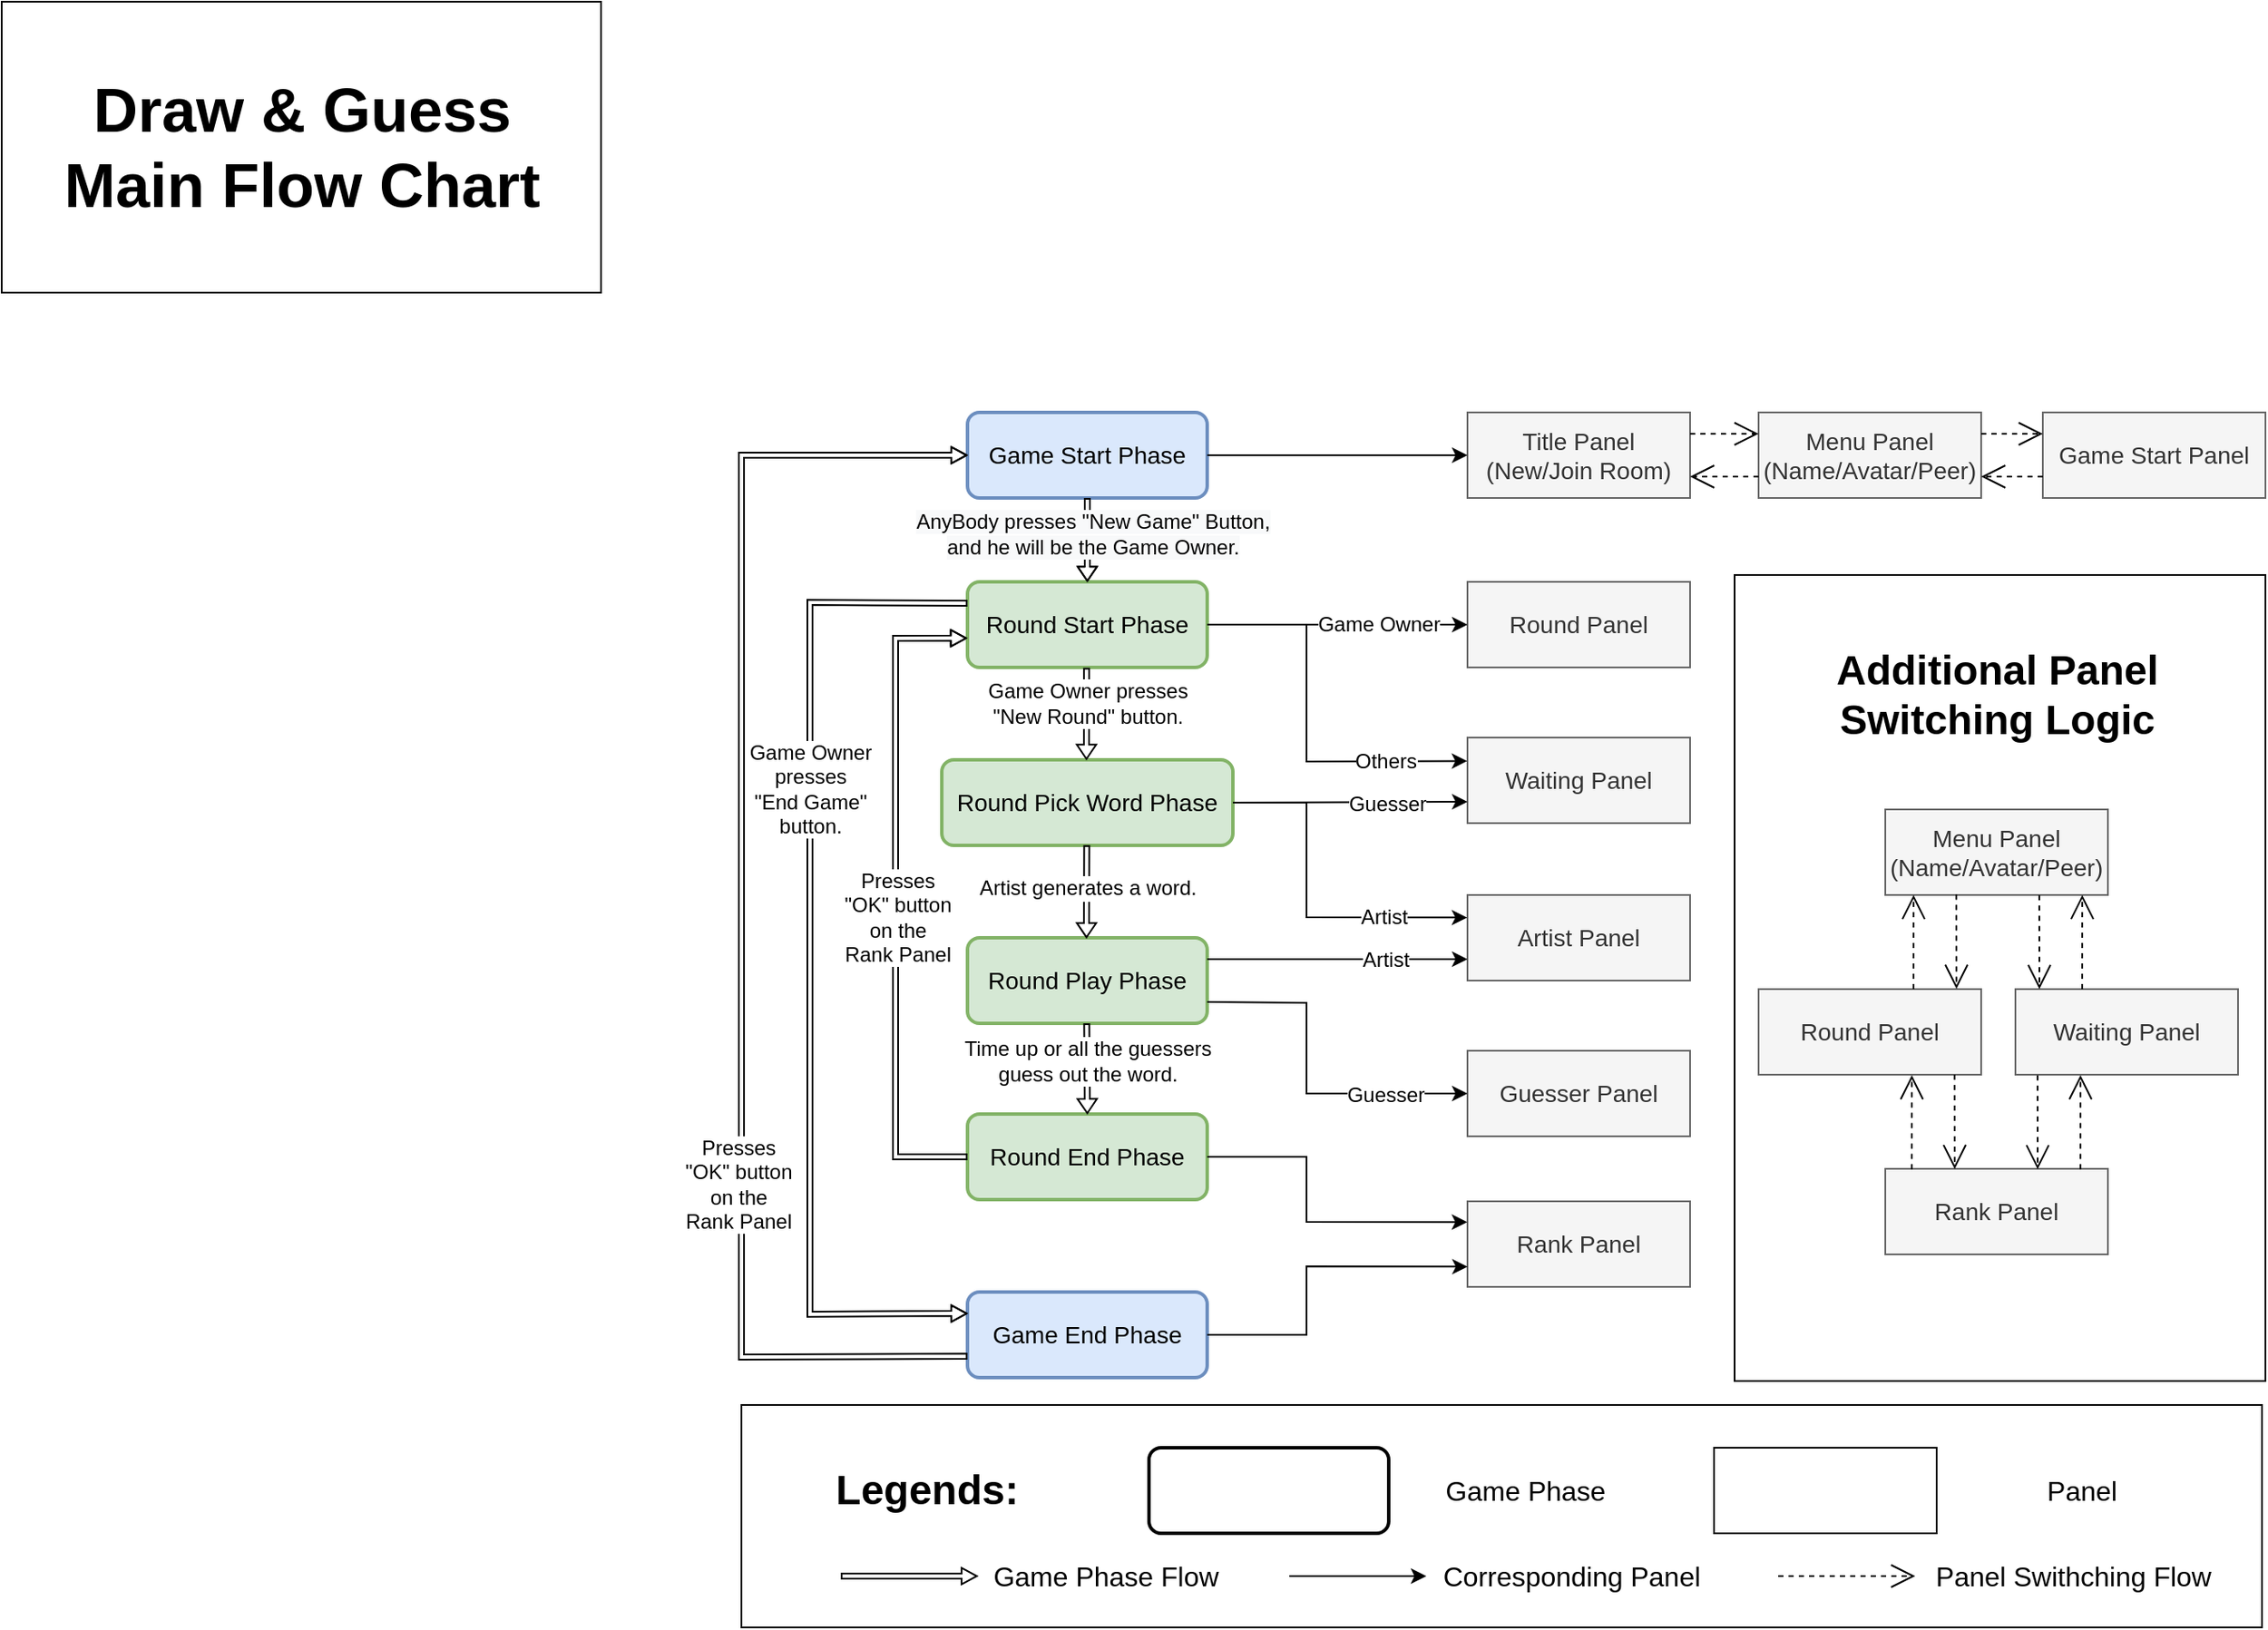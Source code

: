 <mxfile version="18.0.1" type="device"><diagram id="iVak9pPkNGJLrJ9IG5I5" name="第 1 页"><mxGraphModel dx="1275" dy="1027" grid="1" gridSize="10" guides="1" tooltips="1" connect="1" arrows="1" fold="1" page="1" pageScale="1" pageWidth="1654" pageHeight="2336" math="0" shadow="0"><root><mxCell id="0"/><mxCell id="1" parent="0"/><mxCell id="a_jl4xR-fUBeWABdA4ow-122" value="" style="group" vertex="1" connectable="0" parent="1"><mxGeometry x="462" y="380" width="890" height="566" as="geometry"/></mxCell><mxCell id="a_jl4xR-fUBeWABdA4ow-2" value="&lt;font style=&quot;font-size: 14px;&quot;&gt;Game Start Phase&lt;/font&gt;" style="rounded=1;whiteSpace=wrap;html=1;absoluteArcSize=1;arcSize=14;strokeWidth=2;fillColor=#dae8fc;strokeColor=#6c8ebf;" vertex="1" parent="a_jl4xR-fUBeWABdA4ow-122"><mxGeometry x="132" width="140" height="50" as="geometry"/></mxCell><mxCell id="a_jl4xR-fUBeWABdA4ow-5" value="Title Panel&lt;br style=&quot;font-size: 14px;&quot;&gt;(New/Join Room)" style="rounded=0;whiteSpace=wrap;html=1;fontSize=14;fillColor=#f5f5f5;strokeColor=#666666;fontColor=#333333;" vertex="1" parent="a_jl4xR-fUBeWABdA4ow-122"><mxGeometry x="424" width="130" height="50" as="geometry"/></mxCell><mxCell id="a_jl4xR-fUBeWABdA4ow-10" value="Menu Panel&lt;br style=&quot;font-size: 14px;&quot;&gt;(Name/Avatar/Peer)" style="rounded=0;whiteSpace=wrap;html=1;fontSize=14;fillColor=#f5f5f5;fontColor=#333333;strokeColor=#666666;" vertex="1" parent="a_jl4xR-fUBeWABdA4ow-122"><mxGeometry x="594" width="130" height="50" as="geometry"/></mxCell><mxCell id="a_jl4xR-fUBeWABdA4ow-11" value="Game Start Panel" style="rounded=0;whiteSpace=wrap;html=1;fontSize=14;fillColor=#f5f5f5;fontColor=#333333;strokeColor=#666666;" vertex="1" parent="a_jl4xR-fUBeWABdA4ow-122"><mxGeometry x="760" width="130" height="50" as="geometry"/></mxCell><mxCell id="a_jl4xR-fUBeWABdA4ow-20" value="" style="endArrow=open;endSize=12;dashed=1;html=1;rounded=0;elbow=vertical;exitX=1;exitY=0.25;exitDx=0;exitDy=0;entryX=0;entryY=0.25;entryDx=0;entryDy=0;fontSize=14;" edge="1" parent="a_jl4xR-fUBeWABdA4ow-122" source="a_jl4xR-fUBeWABdA4ow-5" target="a_jl4xR-fUBeWABdA4ow-10"><mxGeometry x="0.25" y="-30" width="160" relative="1" as="geometry"><mxPoint x="604" y="50" as="sourcePoint"/><mxPoint x="764" y="50" as="targetPoint"/><mxPoint as="offset"/></mxGeometry></mxCell><mxCell id="a_jl4xR-fUBeWABdA4ow-21" value="" style="endArrow=open;endSize=12;dashed=1;html=1;rounded=0;elbow=vertical;exitX=0;exitY=0.75;exitDx=0;exitDy=0;entryX=1;entryY=0.75;entryDx=0;entryDy=0;fontSize=14;" edge="1" parent="a_jl4xR-fUBeWABdA4ow-122" source="a_jl4xR-fUBeWABdA4ow-10" target="a_jl4xR-fUBeWABdA4ow-5"><mxGeometry x="0.25" y="-30" width="160" relative="1" as="geometry"><mxPoint x="544" y="-40" as="sourcePoint"/><mxPoint x="574" y="-20" as="targetPoint"/><mxPoint as="offset"/></mxGeometry></mxCell><mxCell id="a_jl4xR-fUBeWABdA4ow-22" value="" style="endArrow=open;endSize=12;dashed=1;html=1;rounded=0;elbow=vertical;exitX=1;exitY=0.25;exitDx=0;exitDy=0;entryX=0;entryY=0.25;entryDx=0;entryDy=0;fontSize=14;" edge="1" parent="a_jl4xR-fUBeWABdA4ow-122" source="a_jl4xR-fUBeWABdA4ow-10" target="a_jl4xR-fUBeWABdA4ow-11"><mxGeometry x="0.25" y="-30" width="160" relative="1" as="geometry"><mxPoint x="496.5" y="-30" as="sourcePoint"/><mxPoint x="496.5" y="10" as="targetPoint"/><mxPoint as="offset"/></mxGeometry></mxCell><mxCell id="a_jl4xR-fUBeWABdA4ow-23" value="&lt;font style=&quot;font-size: 14px;&quot;&gt;Round Start Phase&lt;/font&gt;" style="rounded=1;whiteSpace=wrap;html=1;absoluteArcSize=1;arcSize=14;strokeWidth=2;fillColor=#d5e8d4;strokeColor=#82b366;" vertex="1" parent="a_jl4xR-fUBeWABdA4ow-122"><mxGeometry x="132" y="99" width="140" height="50" as="geometry"/></mxCell><mxCell id="a_jl4xR-fUBeWABdA4ow-28" value="&lt;span style=&quot;font-size: 14px;&quot;&gt;Round Pick Word Phase&lt;/span&gt;" style="rounded=1;whiteSpace=wrap;html=1;absoluteArcSize=1;arcSize=14;strokeWidth=2;fillColor=#d5e8d4;strokeColor=#82b366;" vertex="1" parent="a_jl4xR-fUBeWABdA4ow-122"><mxGeometry x="117.01" y="203" width="170" height="50" as="geometry"/></mxCell><mxCell id="a_jl4xR-fUBeWABdA4ow-31" value="&lt;font style=&quot;font-size: 14px;&quot;&gt;Round Play Phase&lt;/font&gt;" style="rounded=1;whiteSpace=wrap;html=1;absoluteArcSize=1;arcSize=14;strokeWidth=2;fillColor=#d5e8d4;strokeColor=#82b366;" vertex="1" parent="a_jl4xR-fUBeWABdA4ow-122"><mxGeometry x="131.99" y="307" width="140" height="50" as="geometry"/></mxCell><mxCell id="a_jl4xR-fUBeWABdA4ow-33" value="&lt;font style=&quot;font-size: 14px;&quot;&gt;Round End Phase&lt;/font&gt;" style="rounded=1;whiteSpace=wrap;html=1;absoluteArcSize=1;arcSize=14;strokeWidth=2;fillColor=#d5e8d4;strokeColor=#82b366;" vertex="1" parent="a_jl4xR-fUBeWABdA4ow-122"><mxGeometry x="132.01" y="410" width="140" height="50" as="geometry"/></mxCell><mxCell id="a_jl4xR-fUBeWABdA4ow-41" value="&lt;font style=&quot;font-size: 14px;&quot;&gt;Game End Phase&lt;/font&gt;" style="rounded=1;whiteSpace=wrap;html=1;absoluteArcSize=1;arcSize=14;strokeWidth=2;fillColor=#dae8fc;strokeColor=#6c8ebf;" vertex="1" parent="a_jl4xR-fUBeWABdA4ow-122"><mxGeometry x="131.99" y="514" width="140" height="50" as="geometry"/></mxCell><mxCell id="a_jl4xR-fUBeWABdA4ow-44" value="" style="endArrow=none;html=1;rounded=0;fontSize=14;elbow=vertical;shape=flexArrow;entryX=0;entryY=0.5;entryDx=0;entryDy=0;startArrow=block;fillColor=none;strokeWidth=1;startWidth=5.66;startSize=2.642;width=3;exitX=0.005;exitY=0.796;exitDx=0;exitDy=0;endSize=6;exitPerimeter=0;" edge="1" parent="a_jl4xR-fUBeWABdA4ow-122" target="a_jl4xR-fUBeWABdA4ow-33"><mxGeometry width="50" height="50" relative="1" as="geometry"><mxPoint x="131.68" y="131.9" as="sourcePoint"/><mxPoint x="131.99" y="426.1" as="targetPoint"/><Array as="points"><mxPoint x="90" y="132"/><mxPoint x="90" y="435"/></Array></mxGeometry></mxCell><mxCell id="a_jl4xR-fUBeWABdA4ow-119" value="&lt;font style=&quot;font-size: 12px;&quot;&gt;Presses &lt;br&gt;&quot;OK&quot; button&lt;br&gt;on the &lt;br&gt;Rank Panel&lt;/font&gt;" style="edgeLabel;html=1;align=center;verticalAlign=middle;resizable=0;points=[];fontSize=10;" vertex="1" connectable="0" parent="a_jl4xR-fUBeWABdA4ow-44"><mxGeometry x="0.836" relative="1" as="geometry"><mxPoint x="-10" y="-140" as="offset"/></mxGeometry></mxCell><mxCell id="a_jl4xR-fUBeWABdA4ow-49" value="" style="endArrow=none;html=1;rounded=0;fontSize=14;elbow=vertical;shape=flexArrow;entryX=0;entryY=0.25;entryDx=0;entryDy=0;startArrow=block;fillColor=none;strokeWidth=1;startWidth=5.66;startSize=2.642;width=3;exitX=0;exitY=0.25;exitDx=0;exitDy=0;endSize=6;" edge="1" parent="a_jl4xR-fUBeWABdA4ow-122" source="a_jl4xR-fUBeWABdA4ow-41" target="a_jl4xR-fUBeWABdA4ow-23"><mxGeometry width="50" height="50" relative="1" as="geometry"><mxPoint x="72.7" y="141.9" as="sourcePoint"/><mxPoint x="73.03" y="445.0" as="targetPoint"/><Array as="points"><mxPoint x="40" y="527"/><mxPoint x="40" y="111"/></Array></mxGeometry></mxCell><mxCell id="a_jl4xR-fUBeWABdA4ow-120" value="&lt;font style=&quot;font-size: 12px;&quot;&gt;Game Owner &lt;br&gt;presses&lt;br&gt;&quot;End Game&quot; &lt;br&gt;button.&lt;/font&gt;" style="edgeLabel;html=1;align=center;verticalAlign=middle;resizable=0;points=[];fontSize=10;" vertex="1" connectable="0" parent="a_jl4xR-fUBeWABdA4ow-49"><mxGeometry x="0.24" y="-1" relative="1" as="geometry"><mxPoint x="-1" y="-27" as="offset"/></mxGeometry></mxCell><mxCell id="a_jl4xR-fUBeWABdA4ow-51" value="" style="endArrow=none;html=1;rounded=0;fontSize=14;elbow=vertical;shape=flexArrow;entryX=0;entryY=0.75;entryDx=0;entryDy=0;startArrow=block;fillColor=none;strokeWidth=1;startWidth=5.66;startSize=2.642;width=3;exitX=0;exitY=0.5;exitDx=0;exitDy=0;endSize=6;" edge="1" parent="a_jl4xR-fUBeWABdA4ow-122" source="a_jl4xR-fUBeWABdA4ow-2" target="a_jl4xR-fUBeWABdA4ow-41"><mxGeometry width="50" height="50" relative="1" as="geometry"><mxPoint x="82.7" y="240.0" as="sourcePoint"/><mxPoint x="83.03" y="543.1" as="targetPoint"/><Array as="points"><mxPoint y="25"/><mxPoint y="552"/></Array></mxGeometry></mxCell><mxCell id="a_jl4xR-fUBeWABdA4ow-121" value="&lt;font style=&quot;font-size: 12px;&quot;&gt;Presses&lt;br&gt;&quot;OK&quot; button&lt;br&gt;on the&lt;br&gt;Rank Panel&lt;/font&gt;" style="edgeLabel;html=1;align=center;verticalAlign=middle;resizable=0;points=[];fontSize=10;" vertex="1" connectable="0" parent="a_jl4xR-fUBeWABdA4ow-51"><mxGeometry x="0.411" y="-2" relative="1" as="geometry"><mxPoint as="offset"/></mxGeometry></mxCell><mxCell id="a_jl4xR-fUBeWABdA4ow-55" style="edgeStyle=elbowEdgeStyle;shape=flexArrow;rounded=0;orthogonalLoop=1;jettySize=auto;elbow=horizontal;html=1;entryX=0.497;entryY=0;entryDx=0;entryDy=0;fontSize=14;startArrow=none;endArrow=block;endSize=2.45;targetPerimeterSpacing=11;strokeWidth=1;fillColor=none;startFill=0;gradientColor=#ffffff;endWidth=7.328;width=3;entryPerimeter=0;exitX=0.497;exitY=1.004;exitDx=0;exitDy=0;exitPerimeter=0;" edge="1" parent="a_jl4xR-fUBeWABdA4ow-122" source="a_jl4xR-fUBeWABdA4ow-23" target="a_jl4xR-fUBeWABdA4ow-28"><mxGeometry relative="1" as="geometry"><mxPoint x="201.65" y="149" as="sourcePoint"/><mxPoint x="201.65" y="198" as="targetPoint"/></mxGeometry></mxCell><mxCell id="a_jl4xR-fUBeWABdA4ow-115" value="&lt;font style=&quot;font-size: 12px;&quot;&gt;Game Owner presses&lt;br&gt;&quot;New Round&quot; button.&lt;/font&gt;" style="edgeLabel;html=1;align=center;verticalAlign=middle;resizable=0;points=[];fontSize=10;" vertex="1" connectable="0" parent="a_jl4xR-fUBeWABdA4ow-55"><mxGeometry x="-0.213" y="2" relative="1" as="geometry"><mxPoint x="-2" as="offset"/></mxGeometry></mxCell><mxCell id="a_jl4xR-fUBeWABdA4ow-56" style="edgeStyle=elbowEdgeStyle;shape=flexArrow;rounded=0;orthogonalLoop=1;jettySize=auto;elbow=horizontal;html=1;entryX=0.496;entryY=0.004;entryDx=0;entryDy=0;fontSize=14;startArrow=none;endArrow=block;endSize=2.45;targetPerimeterSpacing=11;strokeWidth=1;fillColor=none;startFill=0;gradientColor=#ffffff;endWidth=7.328;width=3;entryPerimeter=0;exitX=0.498;exitY=0.997;exitDx=0;exitDy=0;exitPerimeter=0;" edge="1" parent="a_jl4xR-fUBeWABdA4ow-122" source="a_jl4xR-fUBeWABdA4ow-28" target="a_jl4xR-fUBeWABdA4ow-31"><mxGeometry relative="1" as="geometry"><mxPoint x="201.65" y="253.0" as="sourcePoint"/><mxPoint x="201.65" y="302.0" as="targetPoint"/></mxGeometry></mxCell><mxCell id="a_jl4xR-fUBeWABdA4ow-116" value="&lt;font style=&quot;font-size: 12px;&quot;&gt;Artist generates a word.&lt;/font&gt;" style="edgeLabel;html=1;align=center;verticalAlign=middle;resizable=0;points=[];fontSize=10;" vertex="1" connectable="0" parent="a_jl4xR-fUBeWABdA4ow-56"><mxGeometry x="-0.314" y="-1" relative="1" as="geometry"><mxPoint x="1" y="7" as="offset"/></mxGeometry></mxCell><mxCell id="a_jl4xR-fUBeWABdA4ow-57" style="edgeStyle=elbowEdgeStyle;shape=flexArrow;rounded=0;orthogonalLoop=1;jettySize=auto;elbow=horizontal;html=1;entryX=0.5;entryY=0;entryDx=0;entryDy=0;fontSize=14;startArrow=none;endArrow=block;endSize=2.45;targetPerimeterSpacing=11;strokeWidth=1;fillColor=none;startFill=0;gradientColor=#ffffff;endWidth=7.328;width=3;" edge="1" parent="a_jl4xR-fUBeWABdA4ow-122" target="a_jl4xR-fUBeWABdA4ow-33"><mxGeometry relative="1" as="geometry"><mxPoint x="201.66" y="357.0" as="sourcePoint"/><mxPoint x="201.66" y="406.0" as="targetPoint"/></mxGeometry></mxCell><mxCell id="a_jl4xR-fUBeWABdA4ow-117" value="&lt;font style=&quot;font-size: 12px;&quot;&gt;Time up or all the guessers&lt;br&gt;guess out the word.&lt;/font&gt;" style="edgeLabel;html=1;align=center;verticalAlign=middle;resizable=0;points=[];fontSize=10;" vertex="1" connectable="0" parent="a_jl4xR-fUBeWABdA4ow-57"><mxGeometry x="0.002" y="2" relative="1" as="geometry"><mxPoint x="-2" y="-4" as="offset"/></mxGeometry></mxCell><mxCell id="a_jl4xR-fUBeWABdA4ow-60" value="Round Panel" style="rounded=0;whiteSpace=wrap;html=1;fontSize=14;fillColor=#f5f5f5;strokeColor=#666666;fontColor=#333333;" vertex="1" parent="a_jl4xR-fUBeWABdA4ow-122"><mxGeometry x="424" y="99.0" width="130" height="50" as="geometry"/></mxCell><mxCell id="a_jl4xR-fUBeWABdA4ow-63" value="Artist Panel" style="rounded=0;whiteSpace=wrap;html=1;fontSize=14;fillColor=#f5f5f5;strokeColor=#666666;fontColor=#333333;" vertex="1" parent="a_jl4xR-fUBeWABdA4ow-122"><mxGeometry x="424" y="282" width="130" height="50" as="geometry"/></mxCell><mxCell id="a_jl4xR-fUBeWABdA4ow-64" value="Guesser Panel" style="rounded=0;whiteSpace=wrap;html=1;fontSize=14;fillColor=#f5f5f5;fontColor=#333333;strokeColor=#666666;" vertex="1" parent="a_jl4xR-fUBeWABdA4ow-122"><mxGeometry x="424" y="373" width="130" height="50" as="geometry"/></mxCell><mxCell id="a_jl4xR-fUBeWABdA4ow-65" value="Rank Panel" style="rounded=0;whiteSpace=wrap;html=1;fontSize=14;fillColor=#f5f5f5;fontColor=#333333;strokeColor=#666666;" vertex="1" parent="a_jl4xR-fUBeWABdA4ow-122"><mxGeometry x="424" y="461" width="130" height="50" as="geometry"/></mxCell><mxCell id="a_jl4xR-fUBeWABdA4ow-68" value="" style="endArrow=classic;html=1;rounded=0;fontSize=14;targetPerimeterSpacing=11;strokeWidth=1;fillColor=none;gradientColor=#ffffff;elbow=vertical;exitX=1;exitY=0.5;exitDx=0;exitDy=0;entryX=0;entryY=0.5;entryDx=0;entryDy=0;" edge="1" parent="a_jl4xR-fUBeWABdA4ow-122" source="a_jl4xR-fUBeWABdA4ow-2" target="a_jl4xR-fUBeWABdA4ow-5"><mxGeometry width="50" height="50" relative="1" as="geometry"><mxPoint x="290" y="195" as="sourcePoint"/><mxPoint x="400" y="25" as="targetPoint"/></mxGeometry></mxCell><mxCell id="a_jl4xR-fUBeWABdA4ow-72" value="Waiting Panel" style="rounded=0;whiteSpace=wrap;html=1;fontSize=14;fillColor=#f5f5f5;strokeColor=#666666;fontColor=#333333;" vertex="1" parent="a_jl4xR-fUBeWABdA4ow-122"><mxGeometry x="424" y="190.0" width="130" height="50" as="geometry"/></mxCell><mxCell id="a_jl4xR-fUBeWABdA4ow-76" value="" style="endArrow=classic;html=1;rounded=0;fontSize=14;targetPerimeterSpacing=11;strokeWidth=1;fillColor=none;gradientColor=#ffffff;elbow=vertical;entryX=0;entryY=0.5;entryDx=0;entryDy=0;exitX=1;exitY=0.5;exitDx=0;exitDy=0;" edge="1" parent="a_jl4xR-fUBeWABdA4ow-122" source="a_jl4xR-fUBeWABdA4ow-23" target="a_jl4xR-fUBeWABdA4ow-60"><mxGeometry width="50" height="50" relative="1" as="geometry"><mxPoint x="270" y="124" as="sourcePoint"/><mxPoint x="380.01" y="123.5" as="targetPoint"/></mxGeometry></mxCell><mxCell id="a_jl4xR-fUBeWABdA4ow-78" value="&lt;span style=&quot;font-size: 12px;&quot;&gt;Game Owner&lt;/span&gt;" style="edgeLabel;html=1;align=center;verticalAlign=middle;resizable=0;points=[];fontSize=14;" vertex="1" connectable="0" parent="a_jl4xR-fUBeWABdA4ow-76"><mxGeometry x="0.523" y="-1" relative="1" as="geometry"><mxPoint x="-16" y="-2" as="offset"/></mxGeometry></mxCell><mxCell id="a_jl4xR-fUBeWABdA4ow-77" value="" style="endArrow=classic;html=1;rounded=0;fontSize=14;targetPerimeterSpacing=11;strokeWidth=1;fillColor=none;gradientColor=#ffffff;elbow=vertical;exitX=1;exitY=0.5;exitDx=0;exitDy=0;entryX=-0.001;entryY=0.274;entryDx=0;entryDy=0;entryPerimeter=0;" edge="1" parent="a_jl4xR-fUBeWABdA4ow-122" source="a_jl4xR-fUBeWABdA4ow-23" target="a_jl4xR-fUBeWABdA4ow-72"><mxGeometry width="50" height="50" relative="1" as="geometry"><mxPoint x="260.01" y="133.5" as="sourcePoint"/><mxPoint x="411" y="134" as="targetPoint"/><Array as="points"><mxPoint x="330" y="124"/><mxPoint x="330" y="204"/></Array></mxGeometry></mxCell><mxCell id="a_jl4xR-fUBeWABdA4ow-79" value="Others" style="edgeLabel;html=1;align=center;verticalAlign=middle;resizable=0;points=[];fontSize=12;" vertex="1" connectable="0" parent="a_jl4xR-fUBeWABdA4ow-77"><mxGeometry x="0.565" y="1" relative="1" as="geometry"><mxPoint x="2" y="1" as="offset"/></mxGeometry></mxCell><mxCell id="a_jl4xR-fUBeWABdA4ow-80" value="" style="endArrow=classic;html=1;rounded=0;fontSize=14;targetPerimeterSpacing=11;strokeWidth=1;fillColor=none;gradientColor=#ffffff;elbow=vertical;exitX=1;exitY=0.5;exitDx=0;exitDy=0;entryX=0;entryY=0.75;entryDx=0;entryDy=0;" edge="1" parent="a_jl4xR-fUBeWABdA4ow-122" source="a_jl4xR-fUBeWABdA4ow-28" target="a_jl4xR-fUBeWABdA4ow-72"><mxGeometry width="50" height="50" relative="1" as="geometry"><mxPoint x="250.01" y="227.5" as="sourcePoint"/><mxPoint x="424" y="228" as="targetPoint"/></mxGeometry></mxCell><mxCell id="a_jl4xR-fUBeWABdA4ow-81" value="&lt;span style=&quot;font-size: 12px;&quot;&gt;Guesser&lt;/span&gt;" style="edgeLabel;html=1;align=center;verticalAlign=middle;resizable=0;points=[];fontSize=14;" vertex="1" connectable="0" parent="a_jl4xR-fUBeWABdA4ow-80"><mxGeometry x="0.523" y="-1" relative="1" as="geometry"><mxPoint x="-15" y="-1" as="offset"/></mxGeometry></mxCell><mxCell id="a_jl4xR-fUBeWABdA4ow-82" value="" style="endArrow=classic;html=1;rounded=0;fontSize=14;targetPerimeterSpacing=11;strokeWidth=1;fillColor=none;gradientColor=#ffffff;elbow=vertical;exitX=1;exitY=0.5;exitDx=0;exitDy=0;entryX=-0.001;entryY=0.264;entryDx=0;entryDy=0;entryPerimeter=0;" edge="1" parent="a_jl4xR-fUBeWABdA4ow-122" source="a_jl4xR-fUBeWABdA4ow-28" target="a_jl4xR-fUBeWABdA4ow-63"><mxGeometry width="50" height="50" relative="1" as="geometry"><mxPoint x="275.01" y="238" as="sourcePoint"/><mxPoint x="434" y="238.5" as="targetPoint"/><Array as="points"><mxPoint x="330" y="228"/><mxPoint x="330" y="295"/></Array></mxGeometry></mxCell><mxCell id="a_jl4xR-fUBeWABdA4ow-83" value="&lt;span style=&quot;font-size: 12px;&quot;&gt;Artist&lt;/span&gt;" style="edgeLabel;html=1;align=center;verticalAlign=middle;resizable=0;points=[];fontSize=14;" vertex="1" connectable="0" parent="a_jl4xR-fUBeWABdA4ow-82"><mxGeometry x="0.523" y="-1" relative="1" as="geometry"><mxPoint y="-2" as="offset"/></mxGeometry></mxCell><mxCell id="a_jl4xR-fUBeWABdA4ow-84" value="" style="endArrow=classic;html=1;rounded=0;fontSize=14;targetPerimeterSpacing=11;strokeWidth=1;fillColor=none;gradientColor=#ffffff;elbow=vertical;entryX=0;entryY=0.75;entryDx=0;entryDy=0;exitX=1;exitY=0.25;exitDx=0;exitDy=0;" edge="1" parent="a_jl4xR-fUBeWABdA4ow-122" source="a_jl4xR-fUBeWABdA4ow-31" target="a_jl4xR-fUBeWABdA4ow-63"><mxGeometry width="50" height="50" relative="1" as="geometry"><mxPoint x="250" y="325" as="sourcePoint"/><mxPoint x="408.98" y="325.5" as="targetPoint"/></mxGeometry></mxCell><mxCell id="a_jl4xR-fUBeWABdA4ow-85" value="&lt;span style=&quot;font-size: 12px;&quot;&gt;Artist&lt;/span&gt;" style="edgeLabel;html=1;align=center;verticalAlign=middle;resizable=0;points=[];fontSize=14;" vertex="1" connectable="0" parent="a_jl4xR-fUBeWABdA4ow-84"><mxGeometry x="0.523" y="-1" relative="1" as="geometry"><mxPoint x="-12" y="-2" as="offset"/></mxGeometry></mxCell><mxCell id="a_jl4xR-fUBeWABdA4ow-86" value="" style="endArrow=classic;html=1;rounded=0;fontSize=14;targetPerimeterSpacing=11;strokeWidth=1;fillColor=none;gradientColor=#ffffff;elbow=vertical;exitX=1;exitY=0.75;exitDx=0;exitDy=0;entryX=0;entryY=0.5;entryDx=0;entryDy=0;" edge="1" parent="a_jl4xR-fUBeWABdA4ow-122" source="a_jl4xR-fUBeWABdA4ow-31" target="a_jl4xR-fUBeWABdA4ow-64"><mxGeometry width="50" height="50" relative="1" as="geometry"><mxPoint x="249.99" y="342.5" as="sourcePoint"/><mxPoint x="408.98" y="410" as="targetPoint"/><Array as="points"><mxPoint x="330" y="345"/><mxPoint x="330" y="398"/></Array></mxGeometry></mxCell><mxCell id="a_jl4xR-fUBeWABdA4ow-87" value="&lt;span style=&quot;font-size: 12px;&quot;&gt;Guesser&lt;/span&gt;" style="edgeLabel;html=1;align=center;verticalAlign=middle;resizable=0;points=[];fontSize=14;" vertex="1" connectable="0" parent="a_jl4xR-fUBeWABdA4ow-86"><mxGeometry x="0.523" y="-1" relative="1" as="geometry"><mxPoint x="1" y="-1" as="offset"/></mxGeometry></mxCell><mxCell id="a_jl4xR-fUBeWABdA4ow-90" value="" style="endArrow=classic;html=1;rounded=0;fontSize=14;targetPerimeterSpacing=11;strokeWidth=1;fillColor=none;gradientColor=#ffffff;elbow=vertical;exitX=1;exitY=0.5;exitDx=0;exitDy=0;entryX=-0.001;entryY=0.243;entryDx=0;entryDy=0;entryPerimeter=0;" edge="1" parent="a_jl4xR-fUBeWABdA4ow-122" source="a_jl4xR-fUBeWABdA4ow-33" target="a_jl4xR-fUBeWABdA4ow-65"><mxGeometry width="50" height="50" relative="1" as="geometry"><mxPoint x="290" y="435" as="sourcePoint"/><mxPoint x="464.01" y="488.5" as="targetPoint"/><Array as="points"><mxPoint x="330" y="435"/><mxPoint x="330" y="473"/></Array></mxGeometry></mxCell><mxCell id="a_jl4xR-fUBeWABdA4ow-92" value="" style="endArrow=classic;html=1;rounded=0;fontSize=14;targetPerimeterSpacing=11;strokeWidth=1;fillColor=none;gradientColor=#ffffff;elbow=vertical;exitX=1;exitY=0.5;exitDx=0;exitDy=0;entryX=0.001;entryY=0.764;entryDx=0;entryDy=0;entryPerimeter=0;" edge="1" parent="a_jl4xR-fUBeWABdA4ow-122" source="a_jl4xR-fUBeWABdA4ow-41" target="a_jl4xR-fUBeWABdA4ow-65"><mxGeometry width="50" height="50" relative="1" as="geometry"><mxPoint x="270" y="545" as="sourcePoint"/><mxPoint x="443.99" y="583.5" as="targetPoint"/><Array as="points"><mxPoint x="330" y="539"/><mxPoint x="330" y="499"/></Array></mxGeometry></mxCell><mxCell id="a_jl4xR-fUBeWABdA4ow-54" style="edgeStyle=elbowEdgeStyle;shape=flexArrow;rounded=0;orthogonalLoop=1;jettySize=auto;elbow=vertical;html=1;entryX=0.5;entryY=0;entryDx=0;entryDy=0;fontSize=14;startArrow=none;endArrow=block;endSize=2.45;targetPerimeterSpacing=11;strokeWidth=1;fillColor=none;startFill=0;gradientColor=#ffffff;endWidth=7.328;width=3;" edge="1" parent="a_jl4xR-fUBeWABdA4ow-122" source="a_jl4xR-fUBeWABdA4ow-2" target="a_jl4xR-fUBeWABdA4ow-23"><mxGeometry relative="1" as="geometry"/></mxCell><mxCell id="a_jl4xR-fUBeWABdA4ow-114" value="&lt;font style=&quot;font-size: 12px;&quot;&gt;&lt;span style=&quot;background-color: rgb(248, 249, 250);&quot;&gt;AnyBody presses &quot;New Game&quot; Button,&lt;/span&gt;&lt;br style=&quot;background-color: rgb(248, 249, 250);&quot;&gt;&lt;span style=&quot;background-color: rgb(248, 249, 250);&quot;&gt;and he will be the Game Owner.&lt;/span&gt;&lt;/font&gt;" style="edgeLabel;html=1;align=center;verticalAlign=middle;resizable=0;points=[];fontSize=10;" vertex="1" connectable="0" parent="a_jl4xR-fUBeWABdA4ow-54"><mxGeometry x="-0.357" y="1" relative="1" as="geometry"><mxPoint x="2" y="5" as="offset"/></mxGeometry></mxCell><mxCell id="a_jl4xR-fUBeWABdA4ow-93" value="" style="endArrow=open;endSize=12;dashed=1;html=1;rounded=0;elbow=vertical;exitX=0;exitY=0.75;exitDx=0;exitDy=0;fontSize=14;entryX=1;entryY=0.75;entryDx=0;entryDy=0;" edge="1" parent="a_jl4xR-fUBeWABdA4ow-122" source="a_jl4xR-fUBeWABdA4ow-11" target="a_jl4xR-fUBeWABdA4ow-10"><mxGeometry x="0.25" y="-30" width="160" relative="1" as="geometry"><mxPoint x="734" y="35" as="sourcePoint"/><mxPoint x="750" y="75" as="targetPoint"/><mxPoint as="offset"/></mxGeometry></mxCell><mxCell id="a_jl4xR-fUBeWABdA4ow-113" value="" style="group" vertex="1" connectable="0" parent="a_jl4xR-fUBeWABdA4ow-122"><mxGeometry x="580" y="95" width="310" height="471" as="geometry"/></mxCell><mxCell id="a_jl4xR-fUBeWABdA4ow-106" value="" style="rounded=0;whiteSpace=wrap;html=1;labelBackgroundColor=#66B2FF;fontSize=12;fillColor=none;" vertex="1" parent="a_jl4xR-fUBeWABdA4ow-113"><mxGeometry width="310" height="471" as="geometry"/></mxCell><mxCell id="a_jl4xR-fUBeWABdA4ow-94" value="Round Panel" style="rounded=0;whiteSpace=wrap;html=1;fontSize=14;fillColor=#f5f5f5;fontColor=#333333;strokeColor=#666666;" vertex="1" parent="a_jl4xR-fUBeWABdA4ow-113"><mxGeometry x="14" y="242.0" width="130" height="50" as="geometry"/></mxCell><mxCell id="a_jl4xR-fUBeWABdA4ow-95" value="Waiting Panel" style="rounded=0;whiteSpace=wrap;html=1;fontSize=14;fillColor=#f5f5f5;fontColor=#333333;strokeColor=#666666;" vertex="1" parent="a_jl4xR-fUBeWABdA4ow-113"><mxGeometry x="164" y="242.0" width="130" height="50" as="geometry"/></mxCell><mxCell id="a_jl4xR-fUBeWABdA4ow-96" value="Menu Panel&lt;br style=&quot;font-size: 14px;&quot;&gt;(Name/Avatar/Peer)" style="rounded=0;whiteSpace=wrap;html=1;fontSize=14;fillColor=#f5f5f5;fontColor=#333333;strokeColor=#666666;" vertex="1" parent="a_jl4xR-fUBeWABdA4ow-113"><mxGeometry x="88" y="137" width="130" height="50" as="geometry"/></mxCell><mxCell id="a_jl4xR-fUBeWABdA4ow-97" value="Rank Panel" style="rounded=0;whiteSpace=wrap;html=1;fontSize=14;fillColor=#f5f5f5;fontColor=#333333;strokeColor=#666666;" vertex="1" parent="a_jl4xR-fUBeWABdA4ow-113"><mxGeometry x="88" y="347" width="130" height="50" as="geometry"/></mxCell><mxCell id="a_jl4xR-fUBeWABdA4ow-98" value="" style="endArrow=open;endSize=12;dashed=1;html=1;rounded=0;elbow=vertical;exitX=0.75;exitY=0;exitDx=0;exitDy=0;entryX=0.181;entryY=0.999;entryDx=0;entryDy=0;fontSize=14;entryPerimeter=0;" edge="1" parent="a_jl4xR-fUBeWABdA4ow-113"><mxGeometry x="0.25" y="-30" width="160" relative="1" as="geometry"><mxPoint x="104.5" y="242" as="sourcePoint"/><mxPoint x="104.53" y="186.95" as="targetPoint"/><mxPoint as="offset"/></mxGeometry></mxCell><mxCell id="a_jl4xR-fUBeWABdA4ow-99" value="" style="endArrow=open;endSize=12;dashed=1;html=1;rounded=0;elbow=vertical;exitX=0.75;exitY=0;exitDx=0;exitDy=0;entryX=0.181;entryY=0.999;entryDx=0;entryDy=0;fontSize=14;entryPerimeter=0;" edge="1" parent="a_jl4xR-fUBeWABdA4ow-113"><mxGeometry x="0.25" y="-30" width="160" relative="1" as="geometry"><mxPoint x="203.0" y="242" as="sourcePoint"/><mxPoint x="203.03" y="186.95" as="targetPoint"/><mxPoint as="offset"/></mxGeometry></mxCell><mxCell id="a_jl4xR-fUBeWABdA4ow-100" value="" style="endArrow=open;endSize=12;dashed=1;html=1;rounded=0;elbow=vertical;exitX=0.319;exitY=0.994;exitDx=0;exitDy=0;entryX=0.889;entryY=-0.003;entryDx=0;entryDy=0;fontSize=14;entryPerimeter=0;exitPerimeter=0;" edge="1" parent="a_jl4xR-fUBeWABdA4ow-113" source="a_jl4xR-fUBeWABdA4ow-96" target="a_jl4xR-fUBeWABdA4ow-94"><mxGeometry x="0.25" y="-30" width="160" relative="1" as="geometry"><mxPoint x="114.5" y="252" as="sourcePoint"/><mxPoint x="114.53" y="196.95" as="targetPoint"/><mxPoint as="offset"/></mxGeometry></mxCell><mxCell id="a_jl4xR-fUBeWABdA4ow-101" value="" style="endArrow=open;endSize=12;dashed=1;html=1;rounded=0;elbow=vertical;exitX=0.738;exitY=1.002;exitDx=0;exitDy=0;entryX=0.889;entryY=-0.003;entryDx=0;entryDy=0;fontSize=14;entryPerimeter=0;exitPerimeter=0;" edge="1" parent="a_jl4xR-fUBeWABdA4ow-113"><mxGeometry x="0.25" y="-30" width="160" relative="1" as="geometry"><mxPoint x="177.94" y="187.1" as="sourcePoint"/><mxPoint x="178.0" y="242.0" as="targetPoint"/><mxPoint as="offset"/></mxGeometry></mxCell><mxCell id="a_jl4xR-fUBeWABdA4ow-102" value="" style="endArrow=open;endSize=12;dashed=1;html=1;rounded=0;elbow=vertical;exitX=0.75;exitY=0;exitDx=0;exitDy=0;entryX=0.181;entryY=0.999;entryDx=0;entryDy=0;fontSize=14;entryPerimeter=0;" edge="1" parent="a_jl4xR-fUBeWABdA4ow-113"><mxGeometry x="0.25" y="-30" width="160" relative="1" as="geometry"><mxPoint x="103.48" y="347.3" as="sourcePoint"/><mxPoint x="103.51" y="292.25" as="targetPoint"/><mxPoint as="offset"/></mxGeometry></mxCell><mxCell id="a_jl4xR-fUBeWABdA4ow-103" value="" style="endArrow=open;endSize=12;dashed=1;html=1;rounded=0;elbow=vertical;exitX=0.75;exitY=0;exitDx=0;exitDy=0;entryX=0.181;entryY=0.999;entryDx=0;entryDy=0;fontSize=14;entryPerimeter=0;" edge="1" parent="a_jl4xR-fUBeWABdA4ow-113"><mxGeometry x="0.25" y="-30" width="160" relative="1" as="geometry"><mxPoint x="201.98" y="347.3" as="sourcePoint"/><mxPoint x="202.01" y="292.25" as="targetPoint"/><mxPoint as="offset"/></mxGeometry></mxCell><mxCell id="a_jl4xR-fUBeWABdA4ow-104" value="" style="endArrow=open;endSize=12;dashed=1;html=1;rounded=0;elbow=vertical;exitX=0.319;exitY=0.994;exitDx=0;exitDy=0;entryX=0.889;entryY=-0.003;entryDx=0;entryDy=0;fontSize=14;entryPerimeter=0;exitPerimeter=0;" edge="1" parent="a_jl4xR-fUBeWABdA4ow-113"><mxGeometry x="0.25" y="-30" width="160" relative="1" as="geometry"><mxPoint x="128.45" y="292" as="sourcePoint"/><mxPoint x="128.55" y="347.15" as="targetPoint"/><mxPoint as="offset"/></mxGeometry></mxCell><mxCell id="a_jl4xR-fUBeWABdA4ow-105" value="" style="endArrow=open;endSize=12;dashed=1;html=1;rounded=0;elbow=vertical;exitX=0.738;exitY=1.002;exitDx=0;exitDy=0;entryX=0.889;entryY=-0.003;entryDx=0;entryDy=0;fontSize=14;entryPerimeter=0;exitPerimeter=0;" edge="1" parent="a_jl4xR-fUBeWABdA4ow-113"><mxGeometry x="0.25" y="-30" width="160" relative="1" as="geometry"><mxPoint x="176.92" y="292.4" as="sourcePoint"/><mxPoint x="176.98" y="347.3" as="targetPoint"/><mxPoint as="offset"/></mxGeometry></mxCell><mxCell id="a_jl4xR-fUBeWABdA4ow-110" value="Additional Panel&lt;br&gt;Switching Logic" style="text;strokeColor=none;fillColor=none;html=1;fontSize=24;fontStyle=1;verticalAlign=middle;align=center;labelBackgroundColor=#FFFFFF;" vertex="1" parent="a_jl4xR-fUBeWABdA4ow-113"><mxGeometry x="103" y="50" width="100" height="40" as="geometry"/></mxCell><mxCell id="a_jl4xR-fUBeWABdA4ow-156" value="" style="group" vertex="1" connectable="0" parent="1"><mxGeometry x="462" y="960" width="888" height="130" as="geometry"/></mxCell><mxCell id="a_jl4xR-fUBeWABdA4ow-138" value="" style="rounded=0;whiteSpace=wrap;html=1;labelBackgroundColor=#FFFFFF;fontSize=14;fillColor=none;" vertex="1" parent="a_jl4xR-fUBeWABdA4ow-156"><mxGeometry width="888" height="130" as="geometry"/></mxCell><mxCell id="a_jl4xR-fUBeWABdA4ow-130" value="Legends:" style="text;strokeColor=none;fillColor=none;html=1;fontSize=24;fontStyle=1;verticalAlign=middle;align=center;labelBackgroundColor=#FFFFFF;" vertex="1" parent="a_jl4xR-fUBeWABdA4ow-156"><mxGeometry x="58" y="30" width="100" height="40" as="geometry"/></mxCell><mxCell id="a_jl4xR-fUBeWABdA4ow-144" value="" style="group" vertex="1" connectable="0" parent="a_jl4xR-fUBeWABdA4ow-156"><mxGeometry x="238" y="25" width="280" height="50" as="geometry"/></mxCell><mxCell id="a_jl4xR-fUBeWABdA4ow-125" value="" style="rounded=1;whiteSpace=wrap;html=1;absoluteArcSize=1;arcSize=14;strokeWidth=2;" vertex="1" parent="a_jl4xR-fUBeWABdA4ow-144"><mxGeometry width="140" height="50" as="geometry"/></mxCell><mxCell id="a_jl4xR-fUBeWABdA4ow-132" value="&lt;font style=&quot;font-size: 16px;&quot;&gt;Game Phase&lt;/font&gt;" style="text;html=1;strokeColor=none;fillColor=none;align=center;verticalAlign=middle;whiteSpace=wrap;rounded=0;labelBackgroundColor=#FFFFFF;fontSize=16;" vertex="1" parent="a_jl4xR-fUBeWABdA4ow-144"><mxGeometry x="160" y="15" width="120" height="20" as="geometry"/></mxCell><mxCell id="a_jl4xR-fUBeWABdA4ow-145" value="" style="group" vertex="1" connectable="0" parent="a_jl4xR-fUBeWABdA4ow-156"><mxGeometry x="568" y="25" width="275" height="50" as="geometry"/></mxCell><mxCell id="a_jl4xR-fUBeWABdA4ow-126" value="" style="rounded=0;whiteSpace=wrap;html=1;fontSize=16;" vertex="1" parent="a_jl4xR-fUBeWABdA4ow-145"><mxGeometry width="130" height="50" as="geometry"/></mxCell><mxCell id="a_jl4xR-fUBeWABdA4ow-133" value="&lt;font style=&quot;font-size: 16px;&quot;&gt;Panel&lt;/font&gt;" style="text;html=1;strokeColor=none;fillColor=none;align=center;verticalAlign=middle;whiteSpace=wrap;rounded=0;labelBackgroundColor=#FFFFFF;fontSize=16;" vertex="1" parent="a_jl4xR-fUBeWABdA4ow-145"><mxGeometry x="155" y="15.0" width="120" height="20" as="geometry"/></mxCell><mxCell id="a_jl4xR-fUBeWABdA4ow-153" value="" style="group" vertex="1" connectable="0" parent="a_jl4xR-fUBeWABdA4ow-156"><mxGeometry x="58" y="90" width="230" height="20" as="geometry"/></mxCell><mxCell id="a_jl4xR-fUBeWABdA4ow-123" value="" style="endArrow=none;html=1;rounded=0;fontSize=16;elbow=vertical;shape=flexArrow;startArrow=block;fillColor=none;strokeWidth=1;startWidth=5.66;startSize=2.642;width=3;endSize=6;" edge="1" parent="a_jl4xR-fUBeWABdA4ow-153"><mxGeometry width="50" height="50" relative="1" as="geometry"><mxPoint x="80" y="10" as="sourcePoint"/><mxPoint y="10" as="targetPoint"/></mxGeometry></mxCell><mxCell id="a_jl4xR-fUBeWABdA4ow-134" value="&lt;font style=&quot;font-size: 16px;&quot;&gt;Game Phase Flow&lt;/font&gt;" style="text;html=1;strokeColor=none;fillColor=none;align=center;verticalAlign=middle;whiteSpace=wrap;rounded=0;labelBackgroundColor=#FFFFFF;fontSize=16;" vertex="1" parent="a_jl4xR-fUBeWABdA4ow-153"><mxGeometry x="80" width="150" height="20" as="geometry"/></mxCell><mxCell id="a_jl4xR-fUBeWABdA4ow-154" value="" style="group" vertex="1" connectable="0" parent="a_jl4xR-fUBeWABdA4ow-156"><mxGeometry x="320" y="90" width="250" height="20" as="geometry"/></mxCell><mxCell id="a_jl4xR-fUBeWABdA4ow-127" value="" style="endArrow=classic;html=1;rounded=0;fontSize=16;targetPerimeterSpacing=11;strokeWidth=1;fillColor=none;gradientColor=#ffffff;elbow=vertical;exitX=1;exitY=0.5;exitDx=0;exitDy=0;" edge="1" parent="a_jl4xR-fUBeWABdA4ow-154"><mxGeometry width="50" height="50" relative="1" as="geometry"><mxPoint y="10" as="sourcePoint"/><mxPoint x="80" y="10" as="targetPoint"/></mxGeometry></mxCell><mxCell id="a_jl4xR-fUBeWABdA4ow-135" value="&lt;font style=&quot;font-size: 16px;&quot;&gt;Corresponding Panel&lt;/font&gt;" style="text;html=1;strokeColor=none;fillColor=none;align=center;verticalAlign=middle;whiteSpace=wrap;rounded=0;labelBackgroundColor=#FFFFFF;fontSize=16;" vertex="1" parent="a_jl4xR-fUBeWABdA4ow-154"><mxGeometry x="80" width="170" height="20" as="geometry"/></mxCell><mxCell id="a_jl4xR-fUBeWABdA4ow-155" value="" style="group" vertex="1" connectable="0" parent="a_jl4xR-fUBeWABdA4ow-156"><mxGeometry x="605.5" y="90" width="262.5" height="20" as="geometry"/></mxCell><mxCell id="a_jl4xR-fUBeWABdA4ow-129" value="" style="endArrow=open;endSize=12;dashed=1;html=1;rounded=0;elbow=vertical;exitX=0.738;exitY=1.002;exitDx=0;exitDy=0;fontSize=16;exitPerimeter=0;" edge="1" parent="a_jl4xR-fUBeWABdA4ow-155"><mxGeometry x="0.25" y="-30" width="160" relative="1" as="geometry"><mxPoint y="10" as="sourcePoint"/><mxPoint x="80" y="10" as="targetPoint"/><mxPoint as="offset"/></mxGeometry></mxCell><mxCell id="a_jl4xR-fUBeWABdA4ow-136" value="&lt;font style=&quot;font-size: 16px;&quot;&gt;Panel Swithching Flow&lt;/font&gt;" style="text;html=1;strokeColor=none;fillColor=none;align=center;verticalAlign=middle;whiteSpace=wrap;rounded=0;labelBackgroundColor=#FFFFFF;fontSize=16;" vertex="1" parent="a_jl4xR-fUBeWABdA4ow-155"><mxGeometry x="82.5" width="180" height="20" as="geometry"/></mxCell><mxCell id="a_jl4xR-fUBeWABdA4ow-157" value="" style="group" vertex="1" connectable="0" parent="1"><mxGeometry x="30" y="140" width="350" height="170" as="geometry"/></mxCell><mxCell id="a_jl4xR-fUBeWABdA4ow-140" value="" style="rounded=0;whiteSpace=wrap;html=1;labelBackgroundColor=#FFFFFF;fontSize=36;fillColor=none;" vertex="1" parent="a_jl4xR-fUBeWABdA4ow-157"><mxGeometry width="350" height="170" as="geometry"/></mxCell><mxCell id="a_jl4xR-fUBeWABdA4ow-139" value="&lt;font style=&quot;font-size: 36px;&quot;&gt;Draw &amp;amp; Guess&lt;br&gt;Main Flow Chart&lt;/font&gt;" style="text;strokeColor=none;fillColor=none;html=1;fontSize=24;fontStyle=1;verticalAlign=middle;align=center;labelBackgroundColor=#FFFFFF;" vertex="1" parent="a_jl4xR-fUBeWABdA4ow-157"><mxGeometry x="45" y="30" width="260" height="110" as="geometry"/></mxCell></root></mxGraphModel></diagram></mxfile>